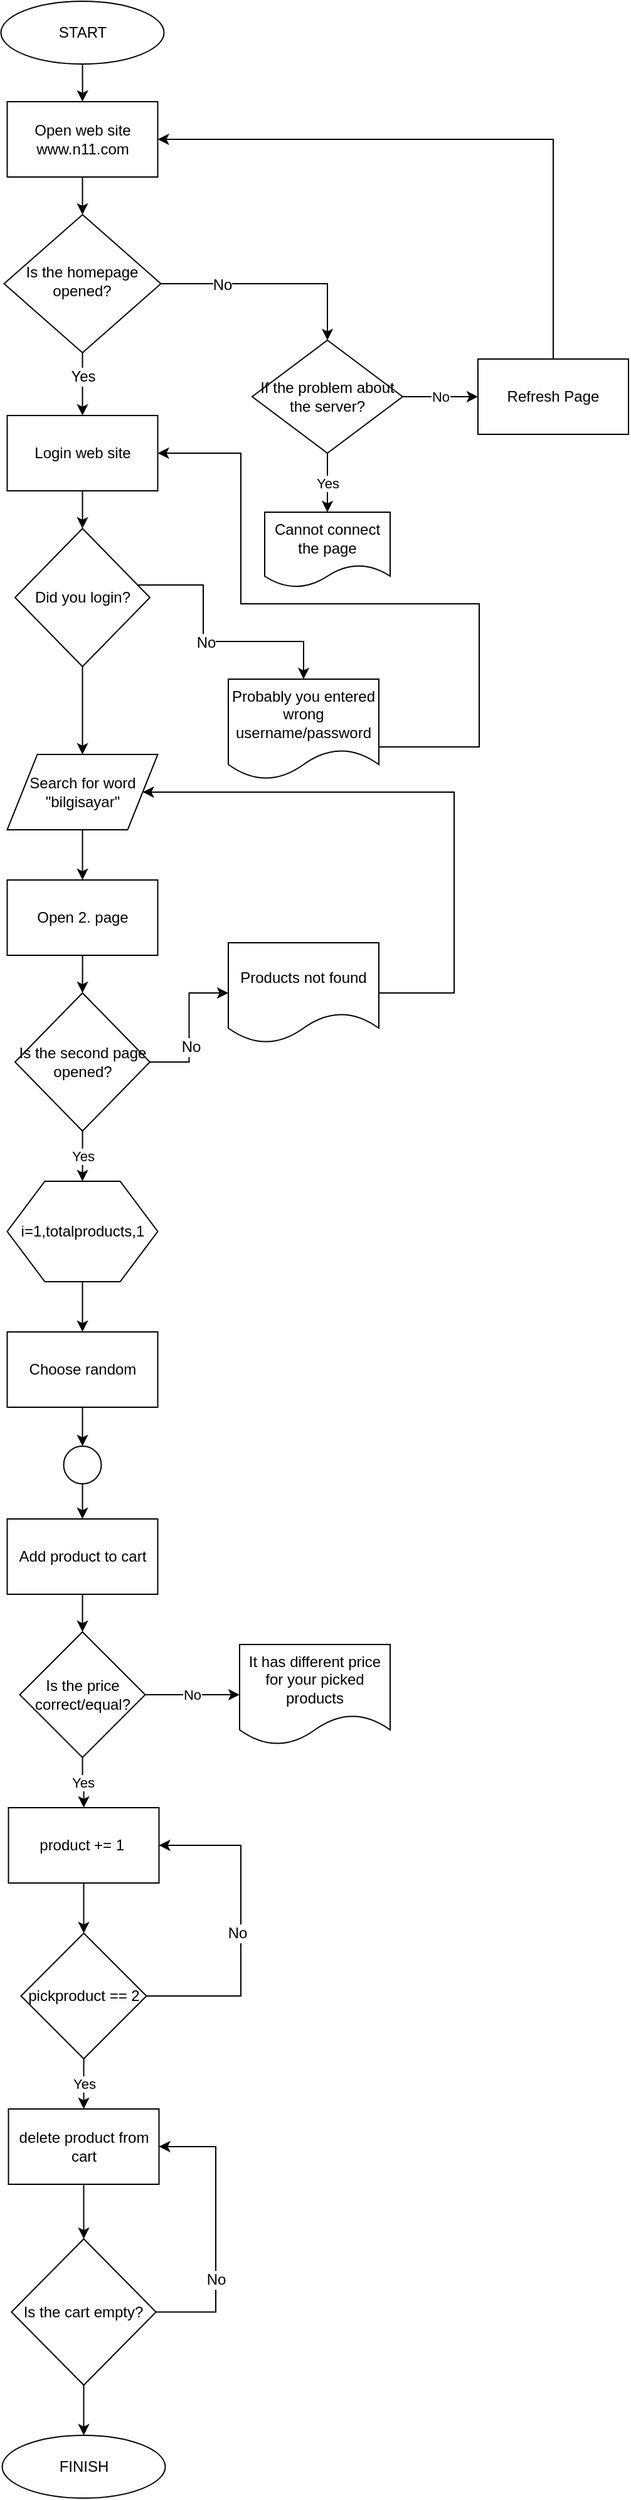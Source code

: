 <mxfile version="12.7.9" type="device"><diagram id="C5RBs43oDa-KdzZeNtuy" name="Page-1"><mxGraphModel dx="868" dy="450" grid="1" gridSize="10" guides="1" tooltips="1" connect="1" arrows="1" fold="1" page="1" pageScale="1" pageWidth="827" pageHeight="1169" math="0" shadow="0"><root><mxCell id="WIyWlLk6GJQsqaUBKTNV-0"/><mxCell id="WIyWlLk6GJQsqaUBKTNV-1" parent="WIyWlLk6GJQsqaUBKTNV-0"/><mxCell id="bXRTQ8XPEG45_UVA0SBu-2" style="edgeStyle=orthogonalEdgeStyle;rounded=0;orthogonalLoop=1;jettySize=auto;html=1;entryX=0.5;entryY=0;entryDx=0;entryDy=0;exitX=0.5;exitY=1;exitDx=0;exitDy=0;" edge="1" parent="WIyWlLk6GJQsqaUBKTNV-1" source="bXRTQ8XPEG45_UVA0SBu-3" target="WIyWlLk6GJQsqaUBKTNV-6"><mxGeometry relative="1" as="geometry"><mxPoint x="245" y="180" as="sourcePoint"/></mxGeometry></mxCell><mxCell id="bXRTQ8XPEG45_UVA0SBu-14" style="edgeStyle=orthogonalEdgeStyle;rounded=0;orthogonalLoop=1;jettySize=auto;html=1;entryX=0.5;entryY=0;entryDx=0;entryDy=0;" edge="1" parent="WIyWlLk6GJQsqaUBKTNV-1" source="WIyWlLk6GJQsqaUBKTNV-6" target="bXRTQ8XPEG45_UVA0SBu-19"><mxGeometry relative="1" as="geometry"><mxPoint x="245" y="400" as="targetPoint"/></mxGeometry></mxCell><mxCell id="bXRTQ8XPEG45_UVA0SBu-15" value="Yes" style="text;html=1;align=center;verticalAlign=middle;resizable=0;points=[];labelBackgroundColor=#ffffff;" vertex="1" connectable="0" parent="bXRTQ8XPEG45_UVA0SBu-14"><mxGeometry x="0.236" relative="1" as="geometry"><mxPoint y="-12" as="offset"/></mxGeometry></mxCell><mxCell id="bXRTQ8XPEG45_UVA0SBu-20" style="edgeStyle=orthogonalEdgeStyle;rounded=0;orthogonalLoop=1;jettySize=auto;html=1;entryX=0.5;entryY=0;entryDx=0;entryDy=0;" edge="1" parent="WIyWlLk6GJQsqaUBKTNV-1" source="WIyWlLk6GJQsqaUBKTNV-6" target="bXRTQ8XPEG45_UVA0SBu-6"><mxGeometry relative="1" as="geometry"/></mxCell><mxCell id="bXRTQ8XPEG45_UVA0SBu-23" value="No" style="text;html=1;align=center;verticalAlign=middle;resizable=0;points=[];labelBackgroundColor=#ffffff;" vertex="1" connectable="0" parent="bXRTQ8XPEG45_UVA0SBu-20"><mxGeometry x="-0.471" y="-1" relative="1" as="geometry"><mxPoint x="1" as="offset"/></mxGeometry></mxCell><mxCell id="WIyWlLk6GJQsqaUBKTNV-6" value="Is the homepage opened?" style="rhombus;whiteSpace=wrap;html=1;shadow=0;fontFamily=Helvetica;fontSize=12;align=center;strokeWidth=1;spacing=6;spacingTop=-4;" parent="WIyWlLk6GJQsqaUBKTNV-1" vertex="1"><mxGeometry x="161.25" y="190" width="125" height="110" as="geometry"/></mxCell><mxCell id="bXRTQ8XPEG45_UVA0SBu-1" style="edgeStyle=orthogonalEdgeStyle;rounded=0;orthogonalLoop=1;jettySize=auto;html=1;entryX=0.5;entryY=0;entryDx=0;entryDy=0;" edge="1" parent="WIyWlLk6GJQsqaUBKTNV-1" source="bXRTQ8XPEG45_UVA0SBu-0" target="bXRTQ8XPEG45_UVA0SBu-3"><mxGeometry relative="1" as="geometry"><mxPoint x="245" y="110" as="targetPoint"/></mxGeometry></mxCell><mxCell id="bXRTQ8XPEG45_UVA0SBu-0" value="START" style="ellipse;whiteSpace=wrap;html=1;" vertex="1" parent="WIyWlLk6GJQsqaUBKTNV-1"><mxGeometry x="158.75" y="20" width="130" height="50" as="geometry"/></mxCell><mxCell id="bXRTQ8XPEG45_UVA0SBu-3" value="&lt;span style=&quot;white-space: normal&quot;&gt;Open web site&lt;/span&gt;&lt;br style=&quot;white-space: normal&quot;&gt;&lt;span style=&quot;white-space: normal&quot;&gt;www.n11.com&lt;/span&gt;" style="rounded=0;whiteSpace=wrap;html=1;" vertex="1" parent="WIyWlLk6GJQsqaUBKTNV-1"><mxGeometry x="163.75" y="100" width="120" height="60" as="geometry"/></mxCell><mxCell id="bXRTQ8XPEG45_UVA0SBu-18" style="edgeStyle=orthogonalEdgeStyle;rounded=0;orthogonalLoop=1;jettySize=auto;html=1;exitX=0.5;exitY=0;exitDx=0;exitDy=0;entryX=1;entryY=0.5;entryDx=0;entryDy=0;" edge="1" parent="WIyWlLk6GJQsqaUBKTNV-1" source="bXRTQ8XPEG45_UVA0SBu-5" target="bXRTQ8XPEG45_UVA0SBu-3"><mxGeometry relative="1" as="geometry"/></mxCell><mxCell id="bXRTQ8XPEG45_UVA0SBu-5" value="Refresh Page" style="rounded=0;whiteSpace=wrap;html=1;" vertex="1" parent="WIyWlLk6GJQsqaUBKTNV-1"><mxGeometry x="539" y="305" width="120" height="60" as="geometry"/></mxCell><mxCell id="bXRTQ8XPEG45_UVA0SBu-11" value="Yes" style="edgeStyle=orthogonalEdgeStyle;rounded=0;orthogonalLoop=1;jettySize=auto;html=1;entryX=0.5;entryY=0;entryDx=0;entryDy=0;" edge="1" parent="WIyWlLk6GJQsqaUBKTNV-1" source="bXRTQ8XPEG45_UVA0SBu-6" target="bXRTQ8XPEG45_UVA0SBu-9"><mxGeometry relative="1" as="geometry"/></mxCell><mxCell id="bXRTQ8XPEG45_UVA0SBu-17" value="No" style="edgeStyle=orthogonalEdgeStyle;rounded=0;orthogonalLoop=1;jettySize=auto;html=1;entryX=0;entryY=0.5;entryDx=0;entryDy=0;" edge="1" parent="WIyWlLk6GJQsqaUBKTNV-1" source="bXRTQ8XPEG45_UVA0SBu-6" target="bXRTQ8XPEG45_UVA0SBu-5"><mxGeometry relative="1" as="geometry"><Array as="points"><mxPoint x="499" y="335"/><mxPoint x="499" y="335"/></Array></mxGeometry></mxCell><mxCell id="bXRTQ8XPEG45_UVA0SBu-6" value="If the problem about the server?" style="rhombus;whiteSpace=wrap;html=1;" vertex="1" parent="WIyWlLk6GJQsqaUBKTNV-1"><mxGeometry x="359" y="290" width="120" height="90" as="geometry"/></mxCell><mxCell id="bXRTQ8XPEG45_UVA0SBu-9" value="&lt;span style=&quot;white-space: normal&quot;&gt;Cannot connect the page&lt;/span&gt;" style="shape=document;whiteSpace=wrap;html=1;boundedLbl=1;" vertex="1" parent="WIyWlLk6GJQsqaUBKTNV-1"><mxGeometry x="369" y="427" width="100" height="60" as="geometry"/></mxCell><mxCell id="bXRTQ8XPEG45_UVA0SBu-22" style="edgeStyle=orthogonalEdgeStyle;rounded=0;orthogonalLoop=1;jettySize=auto;html=1;exitX=0.5;exitY=1;exitDx=0;exitDy=0;entryX=0.5;entryY=0;entryDx=0;entryDy=0;" edge="1" parent="WIyWlLk6GJQsqaUBKTNV-1" source="bXRTQ8XPEG45_UVA0SBu-19" target="bXRTQ8XPEG45_UVA0SBu-21"><mxGeometry relative="1" as="geometry"/></mxCell><mxCell id="bXRTQ8XPEG45_UVA0SBu-19" value="Login web site" style="rounded=0;whiteSpace=wrap;html=1;" vertex="1" parent="WIyWlLk6GJQsqaUBKTNV-1"><mxGeometry x="163.75" y="350" width="120" height="60" as="geometry"/></mxCell><mxCell id="bXRTQ8XPEG45_UVA0SBu-26" style="edgeStyle=orthogonalEdgeStyle;rounded=0;orthogonalLoop=1;jettySize=auto;html=1;entryX=0.5;entryY=0;entryDx=0;entryDy=0;" edge="1" parent="WIyWlLk6GJQsqaUBKTNV-1" source="bXRTQ8XPEG45_UVA0SBu-21" target="bXRTQ8XPEG45_UVA0SBu-24"><mxGeometry relative="1" as="geometry"><Array as="points"><mxPoint x="320" y="485"/><mxPoint x="320" y="530"/><mxPoint x="400" y="530"/></Array></mxGeometry></mxCell><mxCell id="bXRTQ8XPEG45_UVA0SBu-27" value="No" style="text;html=1;align=center;verticalAlign=middle;resizable=0;points=[];labelBackgroundColor=#ffffff;" vertex="1" connectable="0" parent="bXRTQ8XPEG45_UVA0SBu-26"><mxGeometry x="-0.043" y="-1" relative="1" as="geometry"><mxPoint as="offset"/></mxGeometry></mxCell><mxCell id="bXRTQ8XPEG45_UVA0SBu-30" style="edgeStyle=orthogonalEdgeStyle;rounded=0;orthogonalLoop=1;jettySize=auto;html=1;exitX=0.5;exitY=1;exitDx=0;exitDy=0;entryX=0.5;entryY=0;entryDx=0;entryDy=0;" edge="1" parent="WIyWlLk6GJQsqaUBKTNV-1" source="bXRTQ8XPEG45_UVA0SBu-21" target="bXRTQ8XPEG45_UVA0SBu-29"><mxGeometry relative="1" as="geometry"/></mxCell><mxCell id="bXRTQ8XPEG45_UVA0SBu-21" value="Did you login?" style="rhombus;whiteSpace=wrap;html=1;" vertex="1" parent="WIyWlLk6GJQsqaUBKTNV-1"><mxGeometry x="170" y="440" width="107.5" height="110" as="geometry"/></mxCell><mxCell id="bXRTQ8XPEG45_UVA0SBu-28" style="edgeStyle=orthogonalEdgeStyle;rounded=0;orthogonalLoop=1;jettySize=auto;html=1;entryX=1;entryY=0.5;entryDx=0;entryDy=0;" edge="1" parent="WIyWlLk6GJQsqaUBKTNV-1" source="bXRTQ8XPEG45_UVA0SBu-24" target="bXRTQ8XPEG45_UVA0SBu-19"><mxGeometry relative="1" as="geometry"><mxPoint x="480" y="510" as="targetPoint"/><Array as="points"><mxPoint x="540" y="614"/><mxPoint x="540" y="500"/><mxPoint x="350" y="500"/><mxPoint x="350" y="380"/></Array></mxGeometry></mxCell><mxCell id="bXRTQ8XPEG45_UVA0SBu-24" value="&lt;span style=&quot;white-space: normal&quot;&gt;Probably you entered wrong username/password&lt;/span&gt;" style="shape=document;whiteSpace=wrap;html=1;boundedLbl=1;" vertex="1" parent="WIyWlLk6GJQsqaUBKTNV-1"><mxGeometry x="340" y="560" width="120" height="80" as="geometry"/></mxCell><mxCell id="bXRTQ8XPEG45_UVA0SBu-32" style="edgeStyle=orthogonalEdgeStyle;rounded=0;orthogonalLoop=1;jettySize=auto;html=1;exitX=0.5;exitY=1;exitDx=0;exitDy=0;entryX=0.5;entryY=0;entryDx=0;entryDy=0;" edge="1" parent="WIyWlLk6GJQsqaUBKTNV-1" source="bXRTQ8XPEG45_UVA0SBu-29" target="bXRTQ8XPEG45_UVA0SBu-31"><mxGeometry relative="1" as="geometry"/></mxCell><mxCell id="bXRTQ8XPEG45_UVA0SBu-29" value="Search for word&lt;br&gt;&quot;bilgisayar&quot;" style="shape=parallelogram;perimeter=parallelogramPerimeter;whiteSpace=wrap;html=1;" vertex="1" parent="WIyWlLk6GJQsqaUBKTNV-1"><mxGeometry x="163.75" y="620" width="120" height="60" as="geometry"/></mxCell><mxCell id="bXRTQ8XPEG45_UVA0SBu-34" style="edgeStyle=orthogonalEdgeStyle;rounded=0;orthogonalLoop=1;jettySize=auto;html=1;entryX=0.5;entryY=0;entryDx=0;entryDy=0;" edge="1" parent="WIyWlLk6GJQsqaUBKTNV-1" source="bXRTQ8XPEG45_UVA0SBu-31" target="bXRTQ8XPEG45_UVA0SBu-33"><mxGeometry relative="1" as="geometry"/></mxCell><mxCell id="bXRTQ8XPEG45_UVA0SBu-31" value="Open 2. page" style="rounded=0;whiteSpace=wrap;html=1;" vertex="1" parent="WIyWlLk6GJQsqaUBKTNV-1"><mxGeometry x="163.75" y="720" width="120" height="60" as="geometry"/></mxCell><mxCell id="bXRTQ8XPEG45_UVA0SBu-39" value="Yes" style="edgeStyle=orthogonalEdgeStyle;rounded=0;orthogonalLoop=1;jettySize=auto;html=1;exitX=0.5;exitY=1;exitDx=0;exitDy=0;entryX=0.5;entryY=0;entryDx=0;entryDy=0;" edge="1" parent="WIyWlLk6GJQsqaUBKTNV-1" source="bXRTQ8XPEG45_UVA0SBu-33" target="bXRTQ8XPEG45_UVA0SBu-38"><mxGeometry relative="1" as="geometry"><Array as="points"><mxPoint x="224" y="930"/><mxPoint x="224" y="930"/></Array></mxGeometry></mxCell><mxCell id="bXRTQ8XPEG45_UVA0SBu-49" style="edgeStyle=orthogonalEdgeStyle;rounded=0;orthogonalLoop=1;jettySize=auto;html=1;exitX=1;exitY=0.5;exitDx=0;exitDy=0;entryX=0;entryY=0.5;entryDx=0;entryDy=0;" edge="1" parent="WIyWlLk6GJQsqaUBKTNV-1" source="bXRTQ8XPEG45_UVA0SBu-33" target="bXRTQ8XPEG45_UVA0SBu-35"><mxGeometry relative="1" as="geometry"/></mxCell><mxCell id="bXRTQ8XPEG45_UVA0SBu-50" value="No" style="text;html=1;align=center;verticalAlign=middle;resizable=0;points=[];labelBackgroundColor=#ffffff;" vertex="1" connectable="0" parent="bXRTQ8XPEG45_UVA0SBu-49"><mxGeometry x="-0.256" y="-1" relative="1" as="geometry"><mxPoint as="offset"/></mxGeometry></mxCell><mxCell id="bXRTQ8XPEG45_UVA0SBu-33" value="Is the second page opened?" style="rhombus;whiteSpace=wrap;html=1;" vertex="1" parent="WIyWlLk6GJQsqaUBKTNV-1"><mxGeometry x="170" y="810" width="107.5" height="110" as="geometry"/></mxCell><mxCell id="bXRTQ8XPEG45_UVA0SBu-37" style="edgeStyle=orthogonalEdgeStyle;rounded=0;orthogonalLoop=1;jettySize=auto;html=1;exitX=1;exitY=0.5;exitDx=0;exitDy=0;entryX=1;entryY=0.5;entryDx=0;entryDy=0;" edge="1" parent="WIyWlLk6GJQsqaUBKTNV-1" source="bXRTQ8XPEG45_UVA0SBu-35" target="bXRTQ8XPEG45_UVA0SBu-29"><mxGeometry relative="1" as="geometry"><Array as="points"><mxPoint x="520" y="810"/><mxPoint x="520" y="650"/></Array></mxGeometry></mxCell><mxCell id="bXRTQ8XPEG45_UVA0SBu-35" value="&lt;span style=&quot;white-space: normal&quot;&gt;Products not found&lt;/span&gt;" style="shape=document;whiteSpace=wrap;html=1;boundedLbl=1;" vertex="1" parent="WIyWlLk6GJQsqaUBKTNV-1"><mxGeometry x="340" y="770" width="120" height="80" as="geometry"/></mxCell><mxCell id="bXRTQ8XPEG45_UVA0SBu-48" style="edgeStyle=orthogonalEdgeStyle;rounded=0;orthogonalLoop=1;jettySize=auto;html=1;exitX=0.5;exitY=1;exitDx=0;exitDy=0;entryX=0.5;entryY=0;entryDx=0;entryDy=0;" edge="1" parent="WIyWlLk6GJQsqaUBKTNV-1" source="bXRTQ8XPEG45_UVA0SBu-38" target="bXRTQ8XPEG45_UVA0SBu-40"><mxGeometry relative="1" as="geometry"/></mxCell><mxCell id="bXRTQ8XPEG45_UVA0SBu-38" value="i=1,totalproducts,1" style="shape=hexagon;perimeter=hexagonPerimeter2;whiteSpace=wrap;html=1;" vertex="1" parent="WIyWlLk6GJQsqaUBKTNV-1"><mxGeometry x="163.75" y="960" width="120" height="80" as="geometry"/></mxCell><mxCell id="bXRTQ8XPEG45_UVA0SBu-71" style="edgeStyle=orthogonalEdgeStyle;rounded=0;orthogonalLoop=1;jettySize=auto;html=1;exitX=0.5;exitY=1;exitDx=0;exitDy=0;entryX=0.5;entryY=0;entryDx=0;entryDy=0;" edge="1" parent="WIyWlLk6GJQsqaUBKTNV-1" source="bXRTQ8XPEG45_UVA0SBu-40" target="bXRTQ8XPEG45_UVA0SBu-70"><mxGeometry relative="1" as="geometry"/></mxCell><mxCell id="bXRTQ8XPEG45_UVA0SBu-40" value="Choose random" style="rounded=0;whiteSpace=wrap;html=1;" vertex="1" parent="WIyWlLk6GJQsqaUBKTNV-1"><mxGeometry x="163.75" y="1080" width="120" height="60" as="geometry"/></mxCell><mxCell id="bXRTQ8XPEG45_UVA0SBu-54" style="edgeStyle=orthogonalEdgeStyle;rounded=0;orthogonalLoop=1;jettySize=auto;html=1;exitX=0.5;exitY=1;exitDx=0;exitDy=0;entryX=0.5;entryY=0;entryDx=0;entryDy=0;" edge="1" parent="WIyWlLk6GJQsqaUBKTNV-1" source="bXRTQ8XPEG45_UVA0SBu-44" target="bXRTQ8XPEG45_UVA0SBu-47"><mxGeometry relative="1" as="geometry"/></mxCell><mxCell id="bXRTQ8XPEG45_UVA0SBu-44" value="Add product to cart" style="rounded=0;whiteSpace=wrap;html=1;" vertex="1" parent="WIyWlLk6GJQsqaUBKTNV-1"><mxGeometry x="163.75" y="1229" width="120" height="60" as="geometry"/></mxCell><mxCell id="bXRTQ8XPEG45_UVA0SBu-55" value="No" style="edgeStyle=orthogonalEdgeStyle;rounded=0;orthogonalLoop=1;jettySize=auto;html=1;exitX=1;exitY=0.5;exitDx=0;exitDy=0;entryX=0;entryY=0.5;entryDx=0;entryDy=0;" edge="1" parent="WIyWlLk6GJQsqaUBKTNV-1" source="bXRTQ8XPEG45_UVA0SBu-47" target="bXRTQ8XPEG45_UVA0SBu-52"><mxGeometry relative="1" as="geometry"/></mxCell><mxCell id="bXRTQ8XPEG45_UVA0SBu-57" value="Yes" style="edgeStyle=orthogonalEdgeStyle;rounded=0;orthogonalLoop=1;jettySize=auto;html=1;exitX=0.5;exitY=1;exitDx=0;exitDy=0;entryX=0.5;entryY=0;entryDx=0;entryDy=0;" edge="1" parent="WIyWlLk6GJQsqaUBKTNV-1" source="bXRTQ8XPEG45_UVA0SBu-47" target="bXRTQ8XPEG45_UVA0SBu-56"><mxGeometry relative="1" as="geometry"/></mxCell><mxCell id="bXRTQ8XPEG45_UVA0SBu-47" value="Is the price correct/equal?" style="rhombus;whiteSpace=wrap;html=1;" vertex="1" parent="WIyWlLk6GJQsqaUBKTNV-1"><mxGeometry x="173.75" y="1319" width="100" height="100" as="geometry"/></mxCell><mxCell id="bXRTQ8XPEG45_UVA0SBu-52" value="It has different price for your picked products" style="shape=document;whiteSpace=wrap;html=1;boundedLbl=1;" vertex="1" parent="WIyWlLk6GJQsqaUBKTNV-1"><mxGeometry x="349" y="1329" width="120" height="80" as="geometry"/></mxCell><mxCell id="bXRTQ8XPEG45_UVA0SBu-62" style="edgeStyle=orthogonalEdgeStyle;rounded=0;orthogonalLoop=1;jettySize=auto;html=1;exitX=0.5;exitY=1;exitDx=0;exitDy=0;entryX=0.5;entryY=0;entryDx=0;entryDy=0;" edge="1" parent="WIyWlLk6GJQsqaUBKTNV-1" source="bXRTQ8XPEG45_UVA0SBu-56" target="bXRTQ8XPEG45_UVA0SBu-58"><mxGeometry relative="1" as="geometry"/></mxCell><mxCell id="bXRTQ8XPEG45_UVA0SBu-56" value="product += 1&amp;nbsp;" style="rounded=0;whiteSpace=wrap;html=1;" vertex="1" parent="WIyWlLk6GJQsqaUBKTNV-1"><mxGeometry x="164.75" y="1459" width="120" height="60" as="geometry"/></mxCell><mxCell id="bXRTQ8XPEG45_UVA0SBu-60" style="edgeStyle=orthogonalEdgeStyle;rounded=0;orthogonalLoop=1;jettySize=auto;html=1;exitX=1;exitY=0.5;exitDx=0;exitDy=0;entryX=1;entryY=0.5;entryDx=0;entryDy=0;" edge="1" parent="WIyWlLk6GJQsqaUBKTNV-1" source="bXRTQ8XPEG45_UVA0SBu-58" target="bXRTQ8XPEG45_UVA0SBu-56"><mxGeometry relative="1" as="geometry"><Array as="points"><mxPoint x="350" y="1609"/><mxPoint x="350" y="1489"/></Array></mxGeometry></mxCell><mxCell id="bXRTQ8XPEG45_UVA0SBu-61" value="No" style="text;html=1;align=center;verticalAlign=middle;resizable=0;points=[];labelBackgroundColor=#ffffff;" vertex="1" connectable="0" parent="bXRTQ8XPEG45_UVA0SBu-60"><mxGeometry x="-0.038" y="3" relative="1" as="geometry"><mxPoint as="offset"/></mxGeometry></mxCell><mxCell id="bXRTQ8XPEG45_UVA0SBu-63" value="Yes" style="edgeStyle=orthogonalEdgeStyle;rounded=0;orthogonalLoop=1;jettySize=auto;html=1;exitX=0.5;exitY=1;exitDx=0;exitDy=0;entryX=0.5;entryY=0;entryDx=0;entryDy=0;" edge="1" parent="WIyWlLk6GJQsqaUBKTNV-1" source="bXRTQ8XPEG45_UVA0SBu-58" target="bXRTQ8XPEG45_UVA0SBu-59"><mxGeometry relative="1" as="geometry"/></mxCell><mxCell id="bXRTQ8XPEG45_UVA0SBu-58" value="pickproduct == 2" style="rhombus;whiteSpace=wrap;html=1;" vertex="1" parent="WIyWlLk6GJQsqaUBKTNV-1"><mxGeometry x="174.75" y="1559" width="100" height="100" as="geometry"/></mxCell><mxCell id="bXRTQ8XPEG45_UVA0SBu-65" style="edgeStyle=orthogonalEdgeStyle;rounded=0;orthogonalLoop=1;jettySize=auto;html=1;exitX=0.5;exitY=1;exitDx=0;exitDy=0;entryX=0.5;entryY=0;entryDx=0;entryDy=0;" edge="1" parent="WIyWlLk6GJQsqaUBKTNV-1" source="bXRTQ8XPEG45_UVA0SBu-59" target="bXRTQ8XPEG45_UVA0SBu-64"><mxGeometry relative="1" as="geometry"/></mxCell><mxCell id="bXRTQ8XPEG45_UVA0SBu-59" value="delete product from cart" style="rounded=0;whiteSpace=wrap;html=1;" vertex="1" parent="WIyWlLk6GJQsqaUBKTNV-1"><mxGeometry x="164.75" y="1699" width="120" height="60" as="geometry"/></mxCell><mxCell id="bXRTQ8XPEG45_UVA0SBu-66" style="edgeStyle=orthogonalEdgeStyle;rounded=0;orthogonalLoop=1;jettySize=auto;html=1;exitX=1;exitY=0.5;exitDx=0;exitDy=0;entryX=1;entryY=0.5;entryDx=0;entryDy=0;" edge="1" parent="WIyWlLk6GJQsqaUBKTNV-1" source="bXRTQ8XPEG45_UVA0SBu-64" target="bXRTQ8XPEG45_UVA0SBu-59"><mxGeometry relative="1" as="geometry"><Array as="points"><mxPoint x="330" y="1861"/><mxPoint x="330" y="1729"/></Array></mxGeometry></mxCell><mxCell id="bXRTQ8XPEG45_UVA0SBu-67" value="No" style="text;html=1;align=center;verticalAlign=middle;resizable=0;points=[];labelBackgroundColor=#ffffff;" vertex="1" connectable="0" parent="bXRTQ8XPEG45_UVA0SBu-66"><mxGeometry x="-0.576" y="27" relative="1" as="geometry"><mxPoint x="27" y="-26" as="offset"/></mxGeometry></mxCell><mxCell id="bXRTQ8XPEG45_UVA0SBu-69" style="edgeStyle=orthogonalEdgeStyle;rounded=0;orthogonalLoop=1;jettySize=auto;html=1;exitX=0.5;exitY=1;exitDx=0;exitDy=0;" edge="1" parent="WIyWlLk6GJQsqaUBKTNV-1" source="bXRTQ8XPEG45_UVA0SBu-64" target="bXRTQ8XPEG45_UVA0SBu-68"><mxGeometry relative="1" as="geometry"/></mxCell><mxCell id="bXRTQ8XPEG45_UVA0SBu-64" value="Is the cart empty?" style="rhombus;whiteSpace=wrap;html=1;" vertex="1" parent="WIyWlLk6GJQsqaUBKTNV-1"><mxGeometry x="167.13" y="1802.5" width="115.25" height="116.5" as="geometry"/></mxCell><mxCell id="bXRTQ8XPEG45_UVA0SBu-68" value="FINISH" style="ellipse;whiteSpace=wrap;html=1;" vertex="1" parent="WIyWlLk6GJQsqaUBKTNV-1"><mxGeometry x="159.76" y="1959" width="130" height="50" as="geometry"/></mxCell><mxCell id="bXRTQ8XPEG45_UVA0SBu-72" style="edgeStyle=orthogonalEdgeStyle;rounded=0;orthogonalLoop=1;jettySize=auto;html=1;exitX=0.5;exitY=1;exitDx=0;exitDy=0;entryX=0.5;entryY=0;entryDx=0;entryDy=0;" edge="1" parent="WIyWlLk6GJQsqaUBKTNV-1" source="bXRTQ8XPEG45_UVA0SBu-70" target="bXRTQ8XPEG45_UVA0SBu-44"><mxGeometry relative="1" as="geometry"/></mxCell><mxCell id="bXRTQ8XPEG45_UVA0SBu-70" value="" style="ellipse;whiteSpace=wrap;html=1;aspect=fixed;" vertex="1" parent="WIyWlLk6GJQsqaUBKTNV-1"><mxGeometry x="208.75" y="1171" width="30" height="30" as="geometry"/></mxCell></root></mxGraphModel></diagram></mxfile>